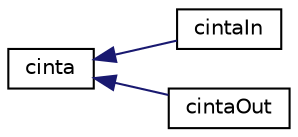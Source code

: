 digraph "Graphical Class Hierarchy"
{
  edge [fontname="Helvetica",fontsize="10",labelfontname="Helvetica",labelfontsize="10"];
  node [fontname="Helvetica",fontsize="10",shape=record];
  rankdir="LR";
  Node1 [label="cinta",height=0.2,width=0.4,color="black", fillcolor="white", style="filled",URL="$classcinta.html"];
  Node1 -> Node2 [dir="back",color="midnightblue",fontsize="10",style="solid",fontname="Helvetica"];
  Node2 [label="cintaIn",height=0.2,width=0.4,color="black", fillcolor="white", style="filled",URL="$classcintaIn.html"];
  Node1 -> Node3 [dir="back",color="midnightblue",fontsize="10",style="solid",fontname="Helvetica"];
  Node3 [label="cintaOut",height=0.2,width=0.4,color="black", fillcolor="white", style="filled",URL="$classcintaOut.html"];
}
